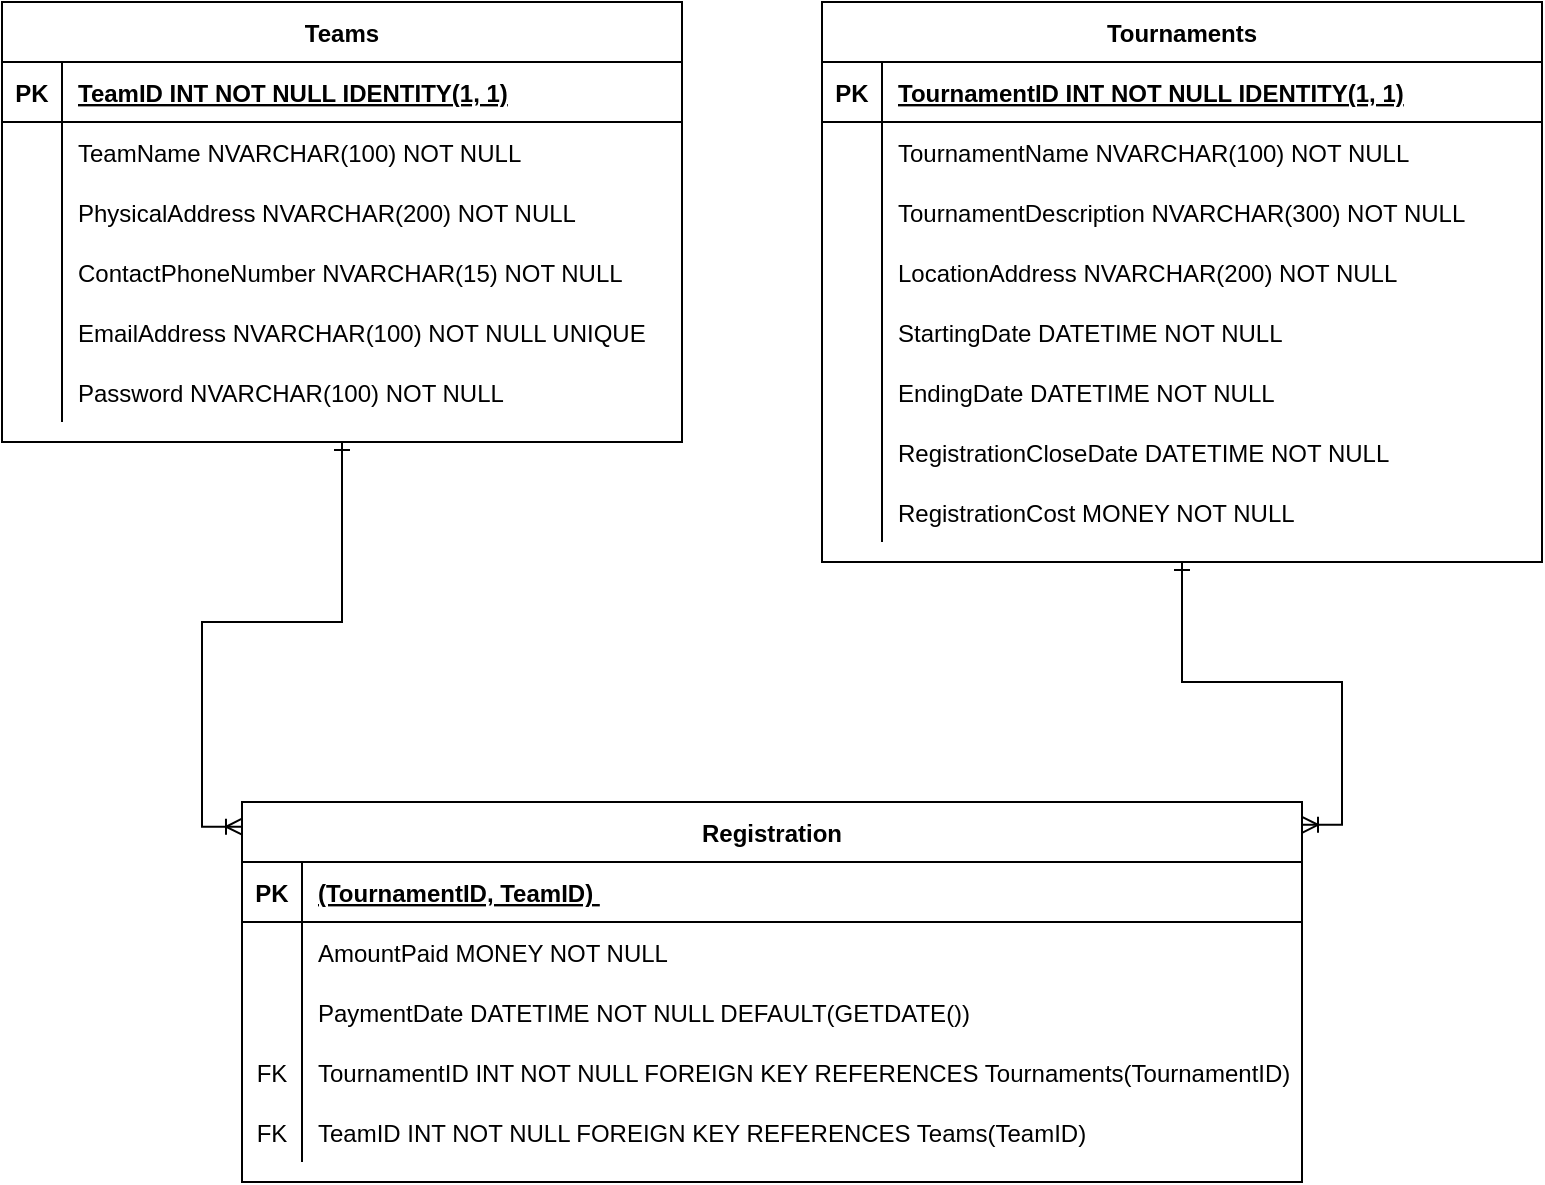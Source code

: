 <mxfile version="15.4.0" type="device"><diagram id="R2lEEEUBdFMjLlhIrx00" name="Page-1"><mxGraphModel dx="1097" dy="700" grid="1" gridSize="10" guides="1" tooltips="1" connect="1" arrows="1" fold="1" page="1" pageScale="1" pageWidth="850" pageHeight="1100" math="0" shadow="0" extFonts="Permanent Marker^https://fonts.googleapis.com/css?family=Permanent+Marker"><root><mxCell id="0"/><mxCell id="1" parent="0"/><mxCell id="ozvOATN_qFbtjsDABS53-62" style="edgeStyle=orthogonalEdgeStyle;rounded=0;orthogonalLoop=1;jettySize=auto;html=1;exitX=0.5;exitY=1;exitDx=0;exitDy=0;entryX=0;entryY=0.065;entryDx=0;entryDy=0;entryPerimeter=0;startArrow=ERone;startFill=0;endArrow=ERoneToMany;endFill=0;" parent="1" source="ozvOATN_qFbtjsDABS53-1" target="ozvOATN_qFbtjsDABS53-45" edge="1"><mxGeometry relative="1" as="geometry"/></mxCell><mxCell id="ozvOATN_qFbtjsDABS53-1" value="Teams" style="shape=table;startSize=30;container=1;collapsible=1;childLayout=tableLayout;fixedRows=1;rowLines=0;fontStyle=1;align=center;resizeLast=1;" parent="1" vertex="1"><mxGeometry x="40" y="40" width="340" height="220" as="geometry"/></mxCell><mxCell id="ozvOATN_qFbtjsDABS53-2" value="" style="shape=partialRectangle;collapsible=0;dropTarget=0;pointerEvents=0;fillColor=none;points=[[0,0.5],[1,0.5]];portConstraint=eastwest;top=0;left=0;right=0;bottom=1;" parent="ozvOATN_qFbtjsDABS53-1" vertex="1"><mxGeometry y="30" width="340" height="30" as="geometry"/></mxCell><mxCell id="ozvOATN_qFbtjsDABS53-3" value="PK" style="shape=partialRectangle;overflow=hidden;connectable=0;fillColor=none;top=0;left=0;bottom=0;right=0;fontStyle=1;" parent="ozvOATN_qFbtjsDABS53-2" vertex="1"><mxGeometry width="30" height="30" as="geometry"><mxRectangle width="30" height="30" as="alternateBounds"/></mxGeometry></mxCell><mxCell id="ozvOATN_qFbtjsDABS53-4" value="TeamID INT NOT NULL IDENTITY(1, 1) " style="shape=partialRectangle;overflow=hidden;connectable=0;fillColor=none;top=0;left=0;bottom=0;right=0;align=left;spacingLeft=6;fontStyle=5;" parent="ozvOATN_qFbtjsDABS53-2" vertex="1"><mxGeometry x="30" width="310" height="30" as="geometry"><mxRectangle width="310" height="30" as="alternateBounds"/></mxGeometry></mxCell><mxCell id="ozvOATN_qFbtjsDABS53-5" value="" style="shape=partialRectangle;collapsible=0;dropTarget=0;pointerEvents=0;fillColor=none;points=[[0,0.5],[1,0.5]];portConstraint=eastwest;top=0;left=0;right=0;bottom=0;" parent="ozvOATN_qFbtjsDABS53-1" vertex="1"><mxGeometry y="60" width="340" height="30" as="geometry"/></mxCell><mxCell id="ozvOATN_qFbtjsDABS53-6" value="" style="shape=partialRectangle;overflow=hidden;connectable=0;fillColor=none;top=0;left=0;bottom=0;right=0;" parent="ozvOATN_qFbtjsDABS53-5" vertex="1"><mxGeometry width="30" height="30" as="geometry"><mxRectangle width="30" height="30" as="alternateBounds"/></mxGeometry></mxCell><mxCell id="ozvOATN_qFbtjsDABS53-7" value="TeamName NVARCHAR(100) NOT NULL" style="shape=partialRectangle;overflow=hidden;connectable=0;fillColor=none;top=0;left=0;bottom=0;right=0;align=left;spacingLeft=6;" parent="ozvOATN_qFbtjsDABS53-5" vertex="1"><mxGeometry x="30" width="310" height="30" as="geometry"><mxRectangle width="310" height="30" as="alternateBounds"/></mxGeometry></mxCell><mxCell id="ozvOATN_qFbtjsDABS53-8" value="" style="shape=partialRectangle;collapsible=0;dropTarget=0;pointerEvents=0;fillColor=none;points=[[0,0.5],[1,0.5]];portConstraint=eastwest;top=0;left=0;right=0;bottom=0;" parent="ozvOATN_qFbtjsDABS53-1" vertex="1"><mxGeometry y="90" width="340" height="30" as="geometry"/></mxCell><mxCell id="ozvOATN_qFbtjsDABS53-9" value="" style="shape=partialRectangle;overflow=hidden;connectable=0;fillColor=none;top=0;left=0;bottom=0;right=0;" parent="ozvOATN_qFbtjsDABS53-8" vertex="1"><mxGeometry width="30" height="30" as="geometry"><mxRectangle width="30" height="30" as="alternateBounds"/></mxGeometry></mxCell><mxCell id="ozvOATN_qFbtjsDABS53-10" value="PhysicalAddress NVARCHAR(200) NOT NULL" style="shape=partialRectangle;overflow=hidden;connectable=0;fillColor=none;top=0;left=0;bottom=0;right=0;align=left;spacingLeft=6;" parent="ozvOATN_qFbtjsDABS53-8" vertex="1"><mxGeometry x="30" width="310" height="30" as="geometry"><mxRectangle width="310" height="30" as="alternateBounds"/></mxGeometry></mxCell><mxCell id="ozvOATN_qFbtjsDABS53-11" value="" style="shape=partialRectangle;collapsible=0;dropTarget=0;pointerEvents=0;fillColor=none;points=[[0,0.5],[1,0.5]];portConstraint=eastwest;top=0;left=0;right=0;bottom=0;" parent="ozvOATN_qFbtjsDABS53-1" vertex="1"><mxGeometry y="120" width="340" height="30" as="geometry"/></mxCell><mxCell id="ozvOATN_qFbtjsDABS53-12" value="" style="shape=partialRectangle;overflow=hidden;connectable=0;fillColor=none;top=0;left=0;bottom=0;right=0;" parent="ozvOATN_qFbtjsDABS53-11" vertex="1"><mxGeometry width="30" height="30" as="geometry"><mxRectangle width="30" height="30" as="alternateBounds"/></mxGeometry></mxCell><mxCell id="ozvOATN_qFbtjsDABS53-13" value="ContactPhoneNumber NVARCHAR(15) NOT NULL" style="shape=partialRectangle;overflow=hidden;connectable=0;fillColor=none;top=0;left=0;bottom=0;right=0;align=left;spacingLeft=6;" parent="ozvOATN_qFbtjsDABS53-11" vertex="1"><mxGeometry x="30" width="310" height="30" as="geometry"><mxRectangle width="310" height="30" as="alternateBounds"/></mxGeometry></mxCell><mxCell id="ozvOATN_qFbtjsDABS53-14" value="" style="shape=partialRectangle;collapsible=0;dropTarget=0;pointerEvents=0;fillColor=none;points=[[0,0.5],[1,0.5]];portConstraint=eastwest;top=0;left=0;right=0;bottom=0;" parent="ozvOATN_qFbtjsDABS53-1" vertex="1"><mxGeometry y="150" width="340" height="30" as="geometry"/></mxCell><mxCell id="ozvOATN_qFbtjsDABS53-15" value="" style="shape=partialRectangle;overflow=hidden;connectable=0;fillColor=none;top=0;left=0;bottom=0;right=0;" parent="ozvOATN_qFbtjsDABS53-14" vertex="1"><mxGeometry width="30" height="30" as="geometry"><mxRectangle width="30" height="30" as="alternateBounds"/></mxGeometry></mxCell><mxCell id="ozvOATN_qFbtjsDABS53-16" value="EmailAddress NVARCHAR(100) NOT NULL UNIQUE" style="shape=partialRectangle;overflow=hidden;connectable=0;fillColor=none;top=0;left=0;bottom=0;right=0;align=left;spacingLeft=6;" parent="ozvOATN_qFbtjsDABS53-14" vertex="1"><mxGeometry x="30" width="310" height="30" as="geometry"><mxRectangle width="310" height="30" as="alternateBounds"/></mxGeometry></mxCell><mxCell id="ozvOATN_qFbtjsDABS53-17" value="" style="shape=partialRectangle;collapsible=0;dropTarget=0;pointerEvents=0;fillColor=none;points=[[0,0.5],[1,0.5]];portConstraint=eastwest;top=0;left=0;right=0;bottom=0;" parent="ozvOATN_qFbtjsDABS53-1" vertex="1"><mxGeometry y="180" width="340" height="30" as="geometry"/></mxCell><mxCell id="ozvOATN_qFbtjsDABS53-18" value="" style="shape=partialRectangle;overflow=hidden;connectable=0;fillColor=none;top=0;left=0;bottom=0;right=0;" parent="ozvOATN_qFbtjsDABS53-17" vertex="1"><mxGeometry width="30" height="30" as="geometry"><mxRectangle width="30" height="30" as="alternateBounds"/></mxGeometry></mxCell><mxCell id="ozvOATN_qFbtjsDABS53-19" value="Password NVARCHAR(100) NOT NULL" style="shape=partialRectangle;overflow=hidden;connectable=0;fillColor=none;top=0;left=0;bottom=0;right=0;align=left;spacingLeft=6;" parent="ozvOATN_qFbtjsDABS53-17" vertex="1"><mxGeometry x="30" width="310" height="30" as="geometry"><mxRectangle width="310" height="30" as="alternateBounds"/></mxGeometry></mxCell><mxCell id="ozvOATN_qFbtjsDABS53-63" style="edgeStyle=orthogonalEdgeStyle;rounded=0;orthogonalLoop=1;jettySize=auto;html=1;startArrow=ERone;startFill=0;endArrow=ERoneToMany;endFill=0;entryX=1;entryY=0.06;entryDx=0;entryDy=0;entryPerimeter=0;exitX=0.5;exitY=1;exitDx=0;exitDy=0;" parent="1" source="ozvOATN_qFbtjsDABS53-20" target="ozvOATN_qFbtjsDABS53-45" edge="1"><mxGeometry relative="1" as="geometry"><mxPoint x="730" y="290" as="targetPoint"/></mxGeometry></mxCell><mxCell id="ozvOATN_qFbtjsDABS53-20" value="Tournaments" style="shape=table;startSize=30;container=1;collapsible=1;childLayout=tableLayout;fixedRows=1;rowLines=0;fontStyle=1;align=center;resizeLast=1;" parent="1" vertex="1"><mxGeometry x="450" y="40" width="360" height="280" as="geometry"/></mxCell><mxCell id="ozvOATN_qFbtjsDABS53-21" value="" style="shape=partialRectangle;collapsible=0;dropTarget=0;pointerEvents=0;fillColor=none;points=[[0,0.5],[1,0.5]];portConstraint=eastwest;top=0;left=0;right=0;bottom=1;" parent="ozvOATN_qFbtjsDABS53-20" vertex="1"><mxGeometry y="30" width="360" height="30" as="geometry"/></mxCell><mxCell id="ozvOATN_qFbtjsDABS53-22" value="PK" style="shape=partialRectangle;overflow=hidden;connectable=0;fillColor=none;top=0;left=0;bottom=0;right=0;fontStyle=1;" parent="ozvOATN_qFbtjsDABS53-21" vertex="1"><mxGeometry width="30" height="30" as="geometry"><mxRectangle width="30" height="30" as="alternateBounds"/></mxGeometry></mxCell><mxCell id="ozvOATN_qFbtjsDABS53-23" value="TournamentID INT NOT NULL IDENTITY(1, 1) " style="shape=partialRectangle;overflow=hidden;connectable=0;fillColor=none;top=0;left=0;bottom=0;right=0;align=left;spacingLeft=6;fontStyle=5;" parent="ozvOATN_qFbtjsDABS53-21" vertex="1"><mxGeometry x="30" width="330" height="30" as="geometry"><mxRectangle width="330" height="30" as="alternateBounds"/></mxGeometry></mxCell><mxCell id="ozvOATN_qFbtjsDABS53-24" value="" style="shape=partialRectangle;collapsible=0;dropTarget=0;pointerEvents=0;fillColor=none;points=[[0,0.5],[1,0.5]];portConstraint=eastwest;top=0;left=0;right=0;bottom=0;" parent="ozvOATN_qFbtjsDABS53-20" vertex="1"><mxGeometry y="60" width="360" height="30" as="geometry"/></mxCell><mxCell id="ozvOATN_qFbtjsDABS53-25" value="" style="shape=partialRectangle;overflow=hidden;connectable=0;fillColor=none;top=0;left=0;bottom=0;right=0;" parent="ozvOATN_qFbtjsDABS53-24" vertex="1"><mxGeometry width="30" height="30" as="geometry"><mxRectangle width="30" height="30" as="alternateBounds"/></mxGeometry></mxCell><mxCell id="ozvOATN_qFbtjsDABS53-26" value="TournamentName NVARCHAR(100) NOT NULL" style="shape=partialRectangle;overflow=hidden;connectable=0;fillColor=none;top=0;left=0;bottom=0;right=0;align=left;spacingLeft=6;" parent="ozvOATN_qFbtjsDABS53-24" vertex="1"><mxGeometry x="30" width="330" height="30" as="geometry"><mxRectangle width="330" height="30" as="alternateBounds"/></mxGeometry></mxCell><mxCell id="ozvOATN_qFbtjsDABS53-27" value="" style="shape=partialRectangle;collapsible=0;dropTarget=0;pointerEvents=0;fillColor=none;points=[[0,0.5],[1,0.5]];portConstraint=eastwest;top=0;left=0;right=0;bottom=0;" parent="ozvOATN_qFbtjsDABS53-20" vertex="1"><mxGeometry y="90" width="360" height="30" as="geometry"/></mxCell><mxCell id="ozvOATN_qFbtjsDABS53-28" value="" style="shape=partialRectangle;overflow=hidden;connectable=0;fillColor=none;top=0;left=0;bottom=0;right=0;" parent="ozvOATN_qFbtjsDABS53-27" vertex="1"><mxGeometry width="30" height="30" as="geometry"><mxRectangle width="30" height="30" as="alternateBounds"/></mxGeometry></mxCell><mxCell id="ozvOATN_qFbtjsDABS53-29" value="TournamentDescription NVARCHAR(300) NOT NULL" style="shape=partialRectangle;overflow=hidden;connectable=0;fillColor=none;top=0;left=0;bottom=0;right=0;align=left;spacingLeft=6;" parent="ozvOATN_qFbtjsDABS53-27" vertex="1"><mxGeometry x="30" width="330" height="30" as="geometry"><mxRectangle width="330" height="30" as="alternateBounds"/></mxGeometry></mxCell><mxCell id="ozvOATN_qFbtjsDABS53-30" value="" style="shape=partialRectangle;collapsible=0;dropTarget=0;pointerEvents=0;fillColor=none;points=[[0,0.5],[1,0.5]];portConstraint=eastwest;top=0;left=0;right=0;bottom=0;" parent="ozvOATN_qFbtjsDABS53-20" vertex="1"><mxGeometry y="120" width="360" height="30" as="geometry"/></mxCell><mxCell id="ozvOATN_qFbtjsDABS53-31" value="" style="shape=partialRectangle;overflow=hidden;connectable=0;fillColor=none;top=0;left=0;bottom=0;right=0;" parent="ozvOATN_qFbtjsDABS53-30" vertex="1"><mxGeometry width="30" height="30" as="geometry"><mxRectangle width="30" height="30" as="alternateBounds"/></mxGeometry></mxCell><mxCell id="ozvOATN_qFbtjsDABS53-32" value="LocationAddress NVARCHAR(200) NOT NULL" style="shape=partialRectangle;overflow=hidden;connectable=0;fillColor=none;top=0;left=0;bottom=0;right=0;align=left;spacingLeft=6;" parent="ozvOATN_qFbtjsDABS53-30" vertex="1"><mxGeometry x="30" width="330" height="30" as="geometry"><mxRectangle width="330" height="30" as="alternateBounds"/></mxGeometry></mxCell><mxCell id="ozvOATN_qFbtjsDABS53-33" value="" style="shape=partialRectangle;collapsible=0;dropTarget=0;pointerEvents=0;fillColor=none;points=[[0,0.5],[1,0.5]];portConstraint=eastwest;top=0;left=0;right=0;bottom=0;" parent="ozvOATN_qFbtjsDABS53-20" vertex="1"><mxGeometry y="150" width="360" height="30" as="geometry"/></mxCell><mxCell id="ozvOATN_qFbtjsDABS53-34" value="" style="shape=partialRectangle;overflow=hidden;connectable=0;fillColor=none;top=0;left=0;bottom=0;right=0;" parent="ozvOATN_qFbtjsDABS53-33" vertex="1"><mxGeometry width="30" height="30" as="geometry"><mxRectangle width="30" height="30" as="alternateBounds"/></mxGeometry></mxCell><mxCell id="ozvOATN_qFbtjsDABS53-35" value="StartingDate DATETIME NOT NULL" style="shape=partialRectangle;overflow=hidden;connectable=0;fillColor=none;top=0;left=0;bottom=0;right=0;align=left;spacingLeft=6;" parent="ozvOATN_qFbtjsDABS53-33" vertex="1"><mxGeometry x="30" width="330" height="30" as="geometry"><mxRectangle width="330" height="30" as="alternateBounds"/></mxGeometry></mxCell><mxCell id="ozvOATN_qFbtjsDABS53-36" value="" style="shape=partialRectangle;collapsible=0;dropTarget=0;pointerEvents=0;fillColor=none;points=[[0,0.5],[1,0.5]];portConstraint=eastwest;top=0;left=0;right=0;bottom=0;" parent="ozvOATN_qFbtjsDABS53-20" vertex="1"><mxGeometry y="180" width="360" height="30" as="geometry"/></mxCell><mxCell id="ozvOATN_qFbtjsDABS53-37" value="" style="shape=partialRectangle;overflow=hidden;connectable=0;fillColor=none;top=0;left=0;bottom=0;right=0;" parent="ozvOATN_qFbtjsDABS53-36" vertex="1"><mxGeometry width="30" height="30" as="geometry"><mxRectangle width="30" height="30" as="alternateBounds"/></mxGeometry></mxCell><mxCell id="ozvOATN_qFbtjsDABS53-38" value="EndingDate DATETIME NOT NULL" style="shape=partialRectangle;overflow=hidden;connectable=0;fillColor=none;top=0;left=0;bottom=0;right=0;align=left;spacingLeft=6;" parent="ozvOATN_qFbtjsDABS53-36" vertex="1"><mxGeometry x="30" width="330" height="30" as="geometry"><mxRectangle width="330" height="30" as="alternateBounds"/></mxGeometry></mxCell><mxCell id="ozvOATN_qFbtjsDABS53-39" value="" style="shape=partialRectangle;collapsible=0;dropTarget=0;pointerEvents=0;fillColor=none;points=[[0,0.5],[1,0.5]];portConstraint=eastwest;top=0;left=0;right=0;bottom=0;" parent="ozvOATN_qFbtjsDABS53-20" vertex="1"><mxGeometry y="210" width="360" height="30" as="geometry"/></mxCell><mxCell id="ozvOATN_qFbtjsDABS53-40" value="" style="shape=partialRectangle;overflow=hidden;connectable=0;fillColor=none;top=0;left=0;bottom=0;right=0;" parent="ozvOATN_qFbtjsDABS53-39" vertex="1"><mxGeometry width="30" height="30" as="geometry"><mxRectangle width="30" height="30" as="alternateBounds"/></mxGeometry></mxCell><mxCell id="ozvOATN_qFbtjsDABS53-41" value="RegistrationCloseDate DATETIME NOT NULL" style="shape=partialRectangle;overflow=hidden;connectable=0;fillColor=none;top=0;left=0;bottom=0;right=0;align=left;spacingLeft=6;" parent="ozvOATN_qFbtjsDABS53-39" vertex="1"><mxGeometry x="30" width="330" height="30" as="geometry"><mxRectangle width="330" height="30" as="alternateBounds"/></mxGeometry></mxCell><mxCell id="ozvOATN_qFbtjsDABS53-42" value="" style="shape=partialRectangle;collapsible=0;dropTarget=0;pointerEvents=0;fillColor=none;points=[[0,0.5],[1,0.5]];portConstraint=eastwest;top=0;left=0;right=0;bottom=0;" parent="ozvOATN_qFbtjsDABS53-20" vertex="1"><mxGeometry y="240" width="360" height="30" as="geometry"/></mxCell><mxCell id="ozvOATN_qFbtjsDABS53-43" value="" style="shape=partialRectangle;overflow=hidden;connectable=0;fillColor=none;top=0;left=0;bottom=0;right=0;" parent="ozvOATN_qFbtjsDABS53-42" vertex="1"><mxGeometry width="30" height="30" as="geometry"><mxRectangle width="30" height="30" as="alternateBounds"/></mxGeometry></mxCell><mxCell id="ozvOATN_qFbtjsDABS53-44" value="RegistrationCost MONEY NOT NULL" style="shape=partialRectangle;overflow=hidden;connectable=0;fillColor=none;top=0;left=0;bottom=0;right=0;align=left;spacingLeft=6;" parent="ozvOATN_qFbtjsDABS53-42" vertex="1"><mxGeometry x="30" width="330" height="30" as="geometry"><mxRectangle width="330" height="30" as="alternateBounds"/></mxGeometry></mxCell><mxCell id="ozvOATN_qFbtjsDABS53-45" value="Registration" style="shape=table;startSize=30;container=1;collapsible=1;childLayout=tableLayout;fixedRows=1;rowLines=0;fontStyle=1;align=center;resizeLast=1;" parent="1" vertex="1"><mxGeometry x="160" y="440" width="530" height="190" as="geometry"/></mxCell><mxCell id="ozvOATN_qFbtjsDABS53-46" value="" style="shape=partialRectangle;collapsible=0;dropTarget=0;pointerEvents=0;fillColor=none;points=[[0,0.5],[1,0.5]];portConstraint=eastwest;top=0;left=0;right=0;bottom=1;" parent="ozvOATN_qFbtjsDABS53-45" vertex="1"><mxGeometry y="30" width="530" height="30" as="geometry"/></mxCell><mxCell id="ozvOATN_qFbtjsDABS53-47" value="PK" style="shape=partialRectangle;overflow=hidden;connectable=0;fillColor=none;top=0;left=0;bottom=0;right=0;fontStyle=1;" parent="ozvOATN_qFbtjsDABS53-46" vertex="1"><mxGeometry width="30" height="30" as="geometry"><mxRectangle width="30" height="30" as="alternateBounds"/></mxGeometry></mxCell><mxCell id="ozvOATN_qFbtjsDABS53-48" value="(TournamentID, TeamID)  " style="shape=partialRectangle;overflow=hidden;connectable=0;fillColor=none;top=0;left=0;bottom=0;right=0;align=left;spacingLeft=6;fontStyle=5;" parent="ozvOATN_qFbtjsDABS53-46" vertex="1"><mxGeometry x="30" width="500" height="30" as="geometry"><mxRectangle width="500" height="30" as="alternateBounds"/></mxGeometry></mxCell><mxCell id="ozvOATN_qFbtjsDABS53-49" value="" style="shape=partialRectangle;collapsible=0;dropTarget=0;pointerEvents=0;fillColor=none;points=[[0,0.5],[1,0.5]];portConstraint=eastwest;top=0;left=0;right=0;bottom=0;" parent="ozvOATN_qFbtjsDABS53-45" vertex="1"><mxGeometry y="60" width="530" height="30" as="geometry"/></mxCell><mxCell id="ozvOATN_qFbtjsDABS53-50" value="" style="shape=partialRectangle;overflow=hidden;connectable=0;fillColor=none;top=0;left=0;bottom=0;right=0;" parent="ozvOATN_qFbtjsDABS53-49" vertex="1"><mxGeometry width="30" height="30" as="geometry"><mxRectangle width="30" height="30" as="alternateBounds"/></mxGeometry></mxCell><mxCell id="ozvOATN_qFbtjsDABS53-51" value="AmountPaid MONEY NOT NULL" style="shape=partialRectangle;overflow=hidden;connectable=0;fillColor=none;top=0;left=0;bottom=0;right=0;align=left;spacingLeft=6;" parent="ozvOATN_qFbtjsDABS53-49" vertex="1"><mxGeometry x="30" width="500" height="30" as="geometry"><mxRectangle width="500" height="30" as="alternateBounds"/></mxGeometry></mxCell><mxCell id="ozvOATN_qFbtjsDABS53-52" value="" style="shape=partialRectangle;collapsible=0;dropTarget=0;pointerEvents=0;fillColor=none;points=[[0,0.5],[1,0.5]];portConstraint=eastwest;top=0;left=0;right=0;bottom=0;" parent="ozvOATN_qFbtjsDABS53-45" vertex="1"><mxGeometry y="90" width="530" height="30" as="geometry"/></mxCell><mxCell id="ozvOATN_qFbtjsDABS53-53" value="" style="shape=partialRectangle;overflow=hidden;connectable=0;fillColor=none;top=0;left=0;bottom=0;right=0;" parent="ozvOATN_qFbtjsDABS53-52" vertex="1"><mxGeometry width="30" height="30" as="geometry"><mxRectangle width="30" height="30" as="alternateBounds"/></mxGeometry></mxCell><mxCell id="ozvOATN_qFbtjsDABS53-54" value="PaymentDate DATETIME NOT NULL DEFAULT(GETDATE())" style="shape=partialRectangle;overflow=hidden;connectable=0;fillColor=none;top=0;left=0;bottom=0;right=0;align=left;spacingLeft=6;" parent="ozvOATN_qFbtjsDABS53-52" vertex="1"><mxGeometry x="30" width="500" height="30" as="geometry"><mxRectangle width="500" height="30" as="alternateBounds"/></mxGeometry></mxCell><mxCell id="ozvOATN_qFbtjsDABS53-55" value="" style="shape=partialRectangle;collapsible=0;dropTarget=0;pointerEvents=0;fillColor=none;points=[[0,0.5],[1,0.5]];portConstraint=eastwest;top=0;left=0;right=0;bottom=0;" parent="ozvOATN_qFbtjsDABS53-45" vertex="1"><mxGeometry y="120" width="530" height="30" as="geometry"/></mxCell><mxCell id="ozvOATN_qFbtjsDABS53-56" value="FK" style="shape=partialRectangle;overflow=hidden;connectable=0;fillColor=none;top=0;left=0;bottom=0;right=0;" parent="ozvOATN_qFbtjsDABS53-55" vertex="1"><mxGeometry width="30" height="30" as="geometry"><mxRectangle width="30" height="30" as="alternateBounds"/></mxGeometry></mxCell><mxCell id="ozvOATN_qFbtjsDABS53-57" value="TournamentID INT NOT NULL FOREIGN KEY REFERENCES Tournaments(TournamentID)" style="shape=partialRectangle;overflow=hidden;connectable=0;fillColor=none;top=0;left=0;bottom=0;right=0;align=left;spacingLeft=6;" parent="ozvOATN_qFbtjsDABS53-55" vertex="1"><mxGeometry x="30" width="500" height="30" as="geometry"><mxRectangle width="500" height="30" as="alternateBounds"/></mxGeometry></mxCell><mxCell id="ozvOATN_qFbtjsDABS53-58" value="" style="shape=partialRectangle;collapsible=0;dropTarget=0;pointerEvents=0;fillColor=none;points=[[0,0.5],[1,0.5]];portConstraint=eastwest;top=0;left=0;right=0;bottom=0;" parent="ozvOATN_qFbtjsDABS53-45" vertex="1"><mxGeometry y="150" width="530" height="30" as="geometry"/></mxCell><mxCell id="ozvOATN_qFbtjsDABS53-59" value="FK" style="shape=partialRectangle;overflow=hidden;connectable=0;fillColor=none;top=0;left=0;bottom=0;right=0;" parent="ozvOATN_qFbtjsDABS53-58" vertex="1"><mxGeometry width="30" height="30" as="geometry"><mxRectangle width="30" height="30" as="alternateBounds"/></mxGeometry></mxCell><mxCell id="ozvOATN_qFbtjsDABS53-60" value="TeamID INT NOT NULL FOREIGN KEY REFERENCES Teams(TeamID)" style="shape=partialRectangle;overflow=hidden;connectable=0;fillColor=none;top=0;left=0;bottom=0;right=0;align=left;spacingLeft=6;" parent="ozvOATN_qFbtjsDABS53-58" vertex="1"><mxGeometry x="30" width="500" height="30" as="geometry"><mxRectangle width="500" height="30" as="alternateBounds"/></mxGeometry></mxCell></root></mxGraphModel></diagram></mxfile>